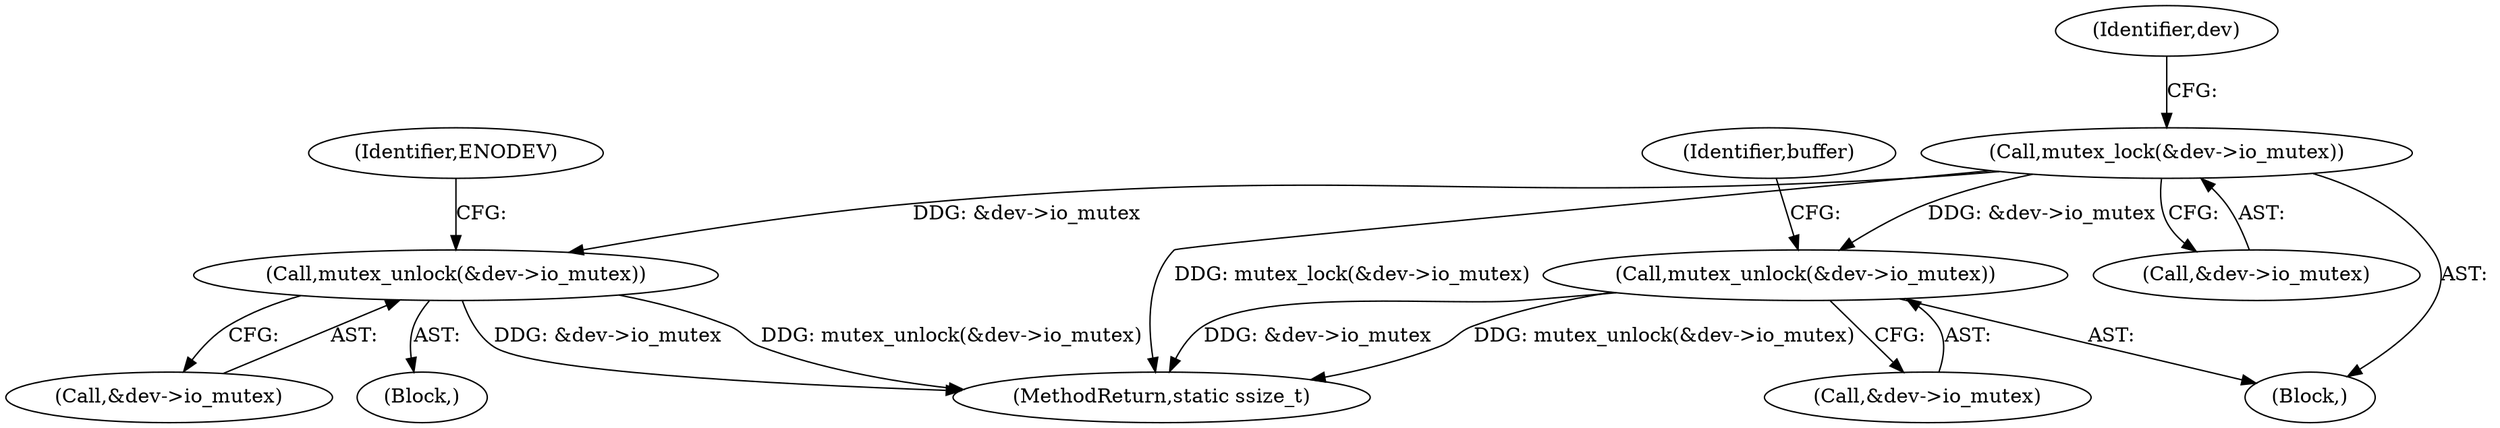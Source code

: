 digraph "0_linux_f1e255d60ae66a9f672ff9a207ee6cd8e33d2679@API" {
"1000119" [label="(Call,mutex_lock(&dev->io_mutex))"];
"1000130" [label="(Call,mutex_unlock(&dev->io_mutex))"];
"1000159" [label="(Call,mutex_unlock(&dev->io_mutex))"];
"1000120" [label="(Call,&dev->io_mutex)"];
"1000131" [label="(Call,&dev->io_mutex)"];
"1000119" [label="(Call,mutex_lock(&dev->io_mutex))"];
"1000106" [label="(Block,)"];
"1000171" [label="(MethodReturn,static ssize_t)"];
"1000130" [label="(Call,mutex_unlock(&dev->io_mutex))"];
"1000159" [label="(Call,mutex_unlock(&dev->io_mutex))"];
"1000137" [label="(Identifier,ENODEV)"];
"1000160" [label="(Call,&dev->io_mutex)"];
"1000127" [label="(Identifier,dev)"];
"1000129" [label="(Block,)"];
"1000166" [label="(Identifier,buffer)"];
"1000119" -> "1000106"  [label="AST: "];
"1000119" -> "1000120"  [label="CFG: "];
"1000120" -> "1000119"  [label="AST: "];
"1000127" -> "1000119"  [label="CFG: "];
"1000119" -> "1000171"  [label="DDG: mutex_lock(&dev->io_mutex)"];
"1000119" -> "1000130"  [label="DDG: &dev->io_mutex"];
"1000119" -> "1000159"  [label="DDG: &dev->io_mutex"];
"1000130" -> "1000129"  [label="AST: "];
"1000130" -> "1000131"  [label="CFG: "];
"1000131" -> "1000130"  [label="AST: "];
"1000137" -> "1000130"  [label="CFG: "];
"1000130" -> "1000171"  [label="DDG: mutex_unlock(&dev->io_mutex)"];
"1000130" -> "1000171"  [label="DDG: &dev->io_mutex"];
"1000159" -> "1000106"  [label="AST: "];
"1000159" -> "1000160"  [label="CFG: "];
"1000160" -> "1000159"  [label="AST: "];
"1000166" -> "1000159"  [label="CFG: "];
"1000159" -> "1000171"  [label="DDG: mutex_unlock(&dev->io_mutex)"];
"1000159" -> "1000171"  [label="DDG: &dev->io_mutex"];
}
